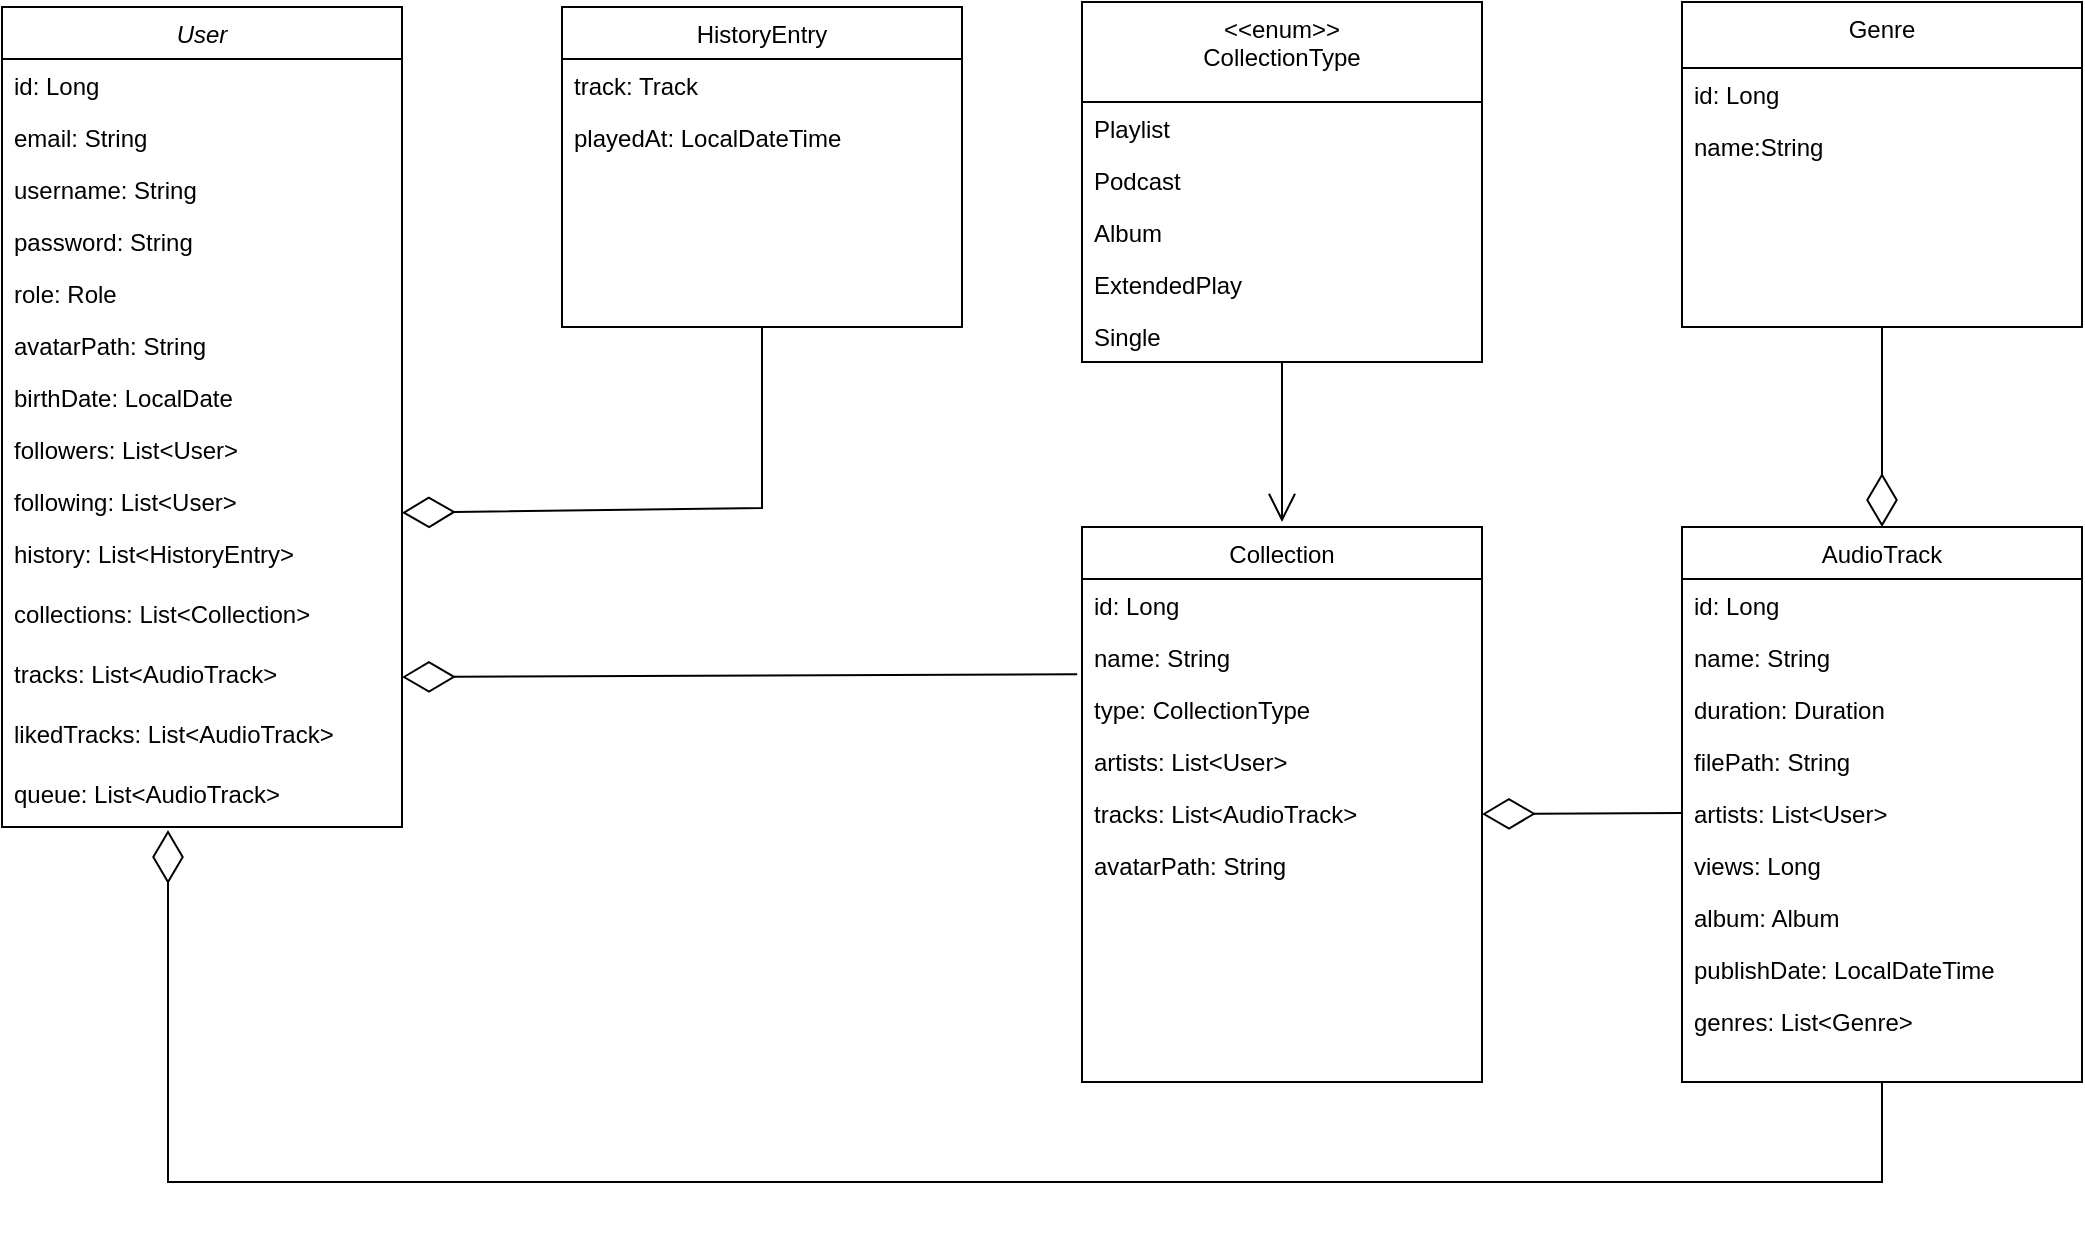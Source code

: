 <mxfile version="15.8.3" type="device"><diagram id="C5RBs43oDa-KdzZeNtuy" name="Page-1"><mxGraphModel dx="1189" dy="1152" grid="1" gridSize="10" guides="1" tooltips="1" connect="1" arrows="1" fold="1" page="1" pageScale="1" pageWidth="3300" pageHeight="4681" math="0" shadow="0"><root><mxCell id="WIyWlLk6GJQsqaUBKTNV-0"/><mxCell id="WIyWlLk6GJQsqaUBKTNV-1" parent="WIyWlLk6GJQsqaUBKTNV-0"/><mxCell id="zkfFHV4jXpPFQw0GAbJ--0" value="User" style="swimlane;fontStyle=2;align=center;verticalAlign=top;childLayout=stackLayout;horizontal=1;startSize=26;horizontalStack=0;resizeParent=1;resizeLast=0;collapsible=1;marginBottom=0;rounded=0;shadow=0;strokeWidth=1;" parent="WIyWlLk6GJQsqaUBKTNV-1" vertex="1"><mxGeometry x="600" y="392.5" width="200" height="410" as="geometry"><mxRectangle x="230" y="140" width="160" height="26" as="alternateBounds"/></mxGeometry></mxCell><mxCell id="zkfFHV4jXpPFQw0GAbJ--1" value="id: Long" style="text;align=left;verticalAlign=top;spacingLeft=4;spacingRight=4;overflow=hidden;rotatable=0;points=[[0,0.5],[1,0.5]];portConstraint=eastwest;" parent="zkfFHV4jXpPFQw0GAbJ--0" vertex="1"><mxGeometry y="26" width="200" height="26" as="geometry"/></mxCell><mxCell id="zkfFHV4jXpPFQw0GAbJ--2" value="email: String" style="text;align=left;verticalAlign=top;spacingLeft=4;spacingRight=4;overflow=hidden;rotatable=0;points=[[0,0.5],[1,0.5]];portConstraint=eastwest;rounded=0;shadow=0;html=0;" parent="zkfFHV4jXpPFQw0GAbJ--0" vertex="1"><mxGeometry y="52" width="200" height="26" as="geometry"/></mxCell><mxCell id="zkfFHV4jXpPFQw0GAbJ--3" value="username: String" style="text;align=left;verticalAlign=top;spacingLeft=4;spacingRight=4;overflow=hidden;rotatable=0;points=[[0,0.5],[1,0.5]];portConstraint=eastwest;rounded=0;shadow=0;html=0;" parent="zkfFHV4jXpPFQw0GAbJ--0" vertex="1"><mxGeometry y="78" width="200" height="26" as="geometry"/></mxCell><mxCell id="Kyqna485rWtQSCFZGmR7-0" value="password: String" style="text;align=left;verticalAlign=top;spacingLeft=4;spacingRight=4;overflow=hidden;rotatable=0;points=[[0,0.5],[1,0.5]];portConstraint=eastwest;rounded=0;shadow=0;html=0;" parent="zkfFHV4jXpPFQw0GAbJ--0" vertex="1"><mxGeometry y="104" width="200" height="26" as="geometry"/></mxCell><mxCell id="Kyqna485rWtQSCFZGmR7-1" value="role: Role" style="text;align=left;verticalAlign=top;spacingLeft=4;spacingRight=4;overflow=hidden;rotatable=0;points=[[0,0.5],[1,0.5]];portConstraint=eastwest;rounded=0;shadow=0;html=0;" parent="zkfFHV4jXpPFQw0GAbJ--0" vertex="1"><mxGeometry y="130" width="200" height="26" as="geometry"/></mxCell><mxCell id="Kyqna485rWtQSCFZGmR7-3" value="avatarPath: String" style="text;align=left;verticalAlign=top;spacingLeft=4;spacingRight=4;overflow=hidden;rotatable=0;points=[[0,0.5],[1,0.5]];portConstraint=eastwest;rounded=0;shadow=0;html=0;" parent="zkfFHV4jXpPFQw0GAbJ--0" vertex="1"><mxGeometry y="156" width="200" height="26" as="geometry"/></mxCell><mxCell id="Kyqna485rWtQSCFZGmR7-26" value="birthDate: LocalDate" style="text;align=left;verticalAlign=top;spacingLeft=4;spacingRight=4;overflow=hidden;rotatable=0;points=[[0,0.5],[1,0.5]];portConstraint=eastwest;rounded=0;shadow=0;html=0;" parent="zkfFHV4jXpPFQw0GAbJ--0" vertex="1"><mxGeometry y="182" width="200" height="26" as="geometry"/></mxCell><mxCell id="Kyqna485rWtQSCFZGmR7-19" value="followers: List&lt;User&gt;" style="text;align=left;verticalAlign=top;spacingLeft=4;spacingRight=4;overflow=hidden;rotatable=0;points=[[0,0.5],[1,0.5]];portConstraint=eastwest;rounded=0;shadow=0;html=0;" parent="zkfFHV4jXpPFQw0GAbJ--0" vertex="1"><mxGeometry y="208" width="200" height="26" as="geometry"/></mxCell><mxCell id="Kyqna485rWtQSCFZGmR7-20" value="following: List&lt;User&gt;" style="text;align=left;verticalAlign=top;spacingLeft=4;spacingRight=4;overflow=hidden;rotatable=0;points=[[0,0.5],[1,0.5]];portConstraint=eastwest;rounded=0;shadow=0;html=0;" parent="zkfFHV4jXpPFQw0GAbJ--0" vertex="1"><mxGeometry y="234" width="200" height="26" as="geometry"/></mxCell><mxCell id="Kyqna485rWtQSCFZGmR7-36" value="history: List&lt;HistoryEntry&gt;" style="text;align=left;verticalAlign=top;spacingLeft=4;spacingRight=4;overflow=hidden;rotatable=0;points=[[0,0.5],[1,0.5]];portConstraint=eastwest;rounded=0;shadow=0;html=0;" parent="zkfFHV4jXpPFQw0GAbJ--0" vertex="1"><mxGeometry y="260" width="200" height="30" as="geometry"/></mxCell><mxCell id="Kyqna485rWtQSCFZGmR7-56" value="collections: List&lt;Collection&gt;" style="text;align=left;verticalAlign=top;spacingLeft=4;spacingRight=4;overflow=hidden;rotatable=0;points=[[0,0.5],[1,0.5]];portConstraint=eastwest;rounded=0;shadow=0;html=0;" parent="zkfFHV4jXpPFQw0GAbJ--0" vertex="1"><mxGeometry y="290" width="200" height="30" as="geometry"/></mxCell><mxCell id="Kyqna485rWtQSCFZGmR7-57" value="tracks: List&lt;AudioTrack&gt;" style="text;align=left;verticalAlign=top;spacingLeft=4;spacingRight=4;overflow=hidden;rotatable=0;points=[[0,0.5],[1,0.5]];portConstraint=eastwest;rounded=0;shadow=0;html=0;" parent="zkfFHV4jXpPFQw0GAbJ--0" vertex="1"><mxGeometry y="320" width="200" height="30" as="geometry"/></mxCell><mxCell id="Kyqna485rWtQSCFZGmR7-58" value="likedTracks: List&lt;AudioTrack&gt;" style="text;align=left;verticalAlign=top;spacingLeft=4;spacingRight=4;overflow=hidden;rotatable=0;points=[[0,0.5],[1,0.5]];portConstraint=eastwest;rounded=0;shadow=0;html=0;" parent="zkfFHV4jXpPFQw0GAbJ--0" vertex="1"><mxGeometry y="350" width="200" height="30" as="geometry"/></mxCell><mxCell id="r28nuRlkp_L4Fc1ZCkIu-18" value="queue: List&lt;AudioTrack&gt;" style="text;align=left;verticalAlign=top;spacingLeft=4;spacingRight=4;overflow=hidden;rotatable=0;points=[[0,0.5],[1,0.5]];portConstraint=eastwest;rounded=0;shadow=0;html=0;" vertex="1" parent="zkfFHV4jXpPFQw0GAbJ--0"><mxGeometry y="380" width="200" height="30" as="geometry"/></mxCell><mxCell id="Kyqna485rWtQSCFZGmR7-6" value="Collection" style="swimlane;fontStyle=0;align=center;verticalAlign=top;childLayout=stackLayout;horizontal=1;startSize=26;horizontalStack=0;resizeParent=1;resizeLast=0;collapsible=1;marginBottom=0;rounded=0;shadow=0;strokeWidth=1;" parent="WIyWlLk6GJQsqaUBKTNV-1" vertex="1"><mxGeometry x="1140" y="652.5" width="200" height="277.5" as="geometry"><mxRectangle x="340" y="380" width="170" height="26" as="alternateBounds"/></mxGeometry></mxCell><mxCell id="Kyqna485rWtQSCFZGmR7-33" value="id: Long" style="text;align=left;verticalAlign=top;spacingLeft=4;spacingRight=4;overflow=hidden;rotatable=0;points=[[0,0.5],[1,0.5]];portConstraint=eastwest;" parent="Kyqna485rWtQSCFZGmR7-6" vertex="1"><mxGeometry y="26" width="200" height="26" as="geometry"/></mxCell><mxCell id="Kyqna485rWtQSCFZGmR7-7" value="name: String" style="text;align=left;verticalAlign=top;spacingLeft=4;spacingRight=4;overflow=hidden;rotatable=0;points=[[0,0.5],[1,0.5]];portConstraint=eastwest;" parent="Kyqna485rWtQSCFZGmR7-6" vertex="1"><mxGeometry y="52" width="200" height="26" as="geometry"/></mxCell><mxCell id="Kyqna485rWtQSCFZGmR7-46" value="type: CollectionType" style="text;align=left;verticalAlign=top;spacingLeft=4;spacingRight=4;overflow=hidden;rotatable=0;points=[[0,0.5],[1,0.5]];portConstraint=eastwest;" parent="Kyqna485rWtQSCFZGmR7-6" vertex="1"><mxGeometry y="78" width="200" height="26" as="geometry"/></mxCell><mxCell id="Kyqna485rWtQSCFZGmR7-22" value="artists: List&lt;User&gt;" style="text;align=left;verticalAlign=top;spacingLeft=4;spacingRight=4;overflow=hidden;rotatable=0;points=[[0,0.5],[1,0.5]];portConstraint=eastwest;" parent="Kyqna485rWtQSCFZGmR7-6" vertex="1"><mxGeometry y="104" width="200" height="26" as="geometry"/></mxCell><mxCell id="Kyqna485rWtQSCFZGmR7-11" value="tracks: List&lt;AudioTrack&gt;" style="text;align=left;verticalAlign=top;spacingLeft=4;spacingRight=4;overflow=hidden;rotatable=0;points=[[0,0.5],[1,0.5]];portConstraint=eastwest;" parent="Kyqna485rWtQSCFZGmR7-6" vertex="1"><mxGeometry y="130" width="200" height="26" as="geometry"/></mxCell><mxCell id="Kyqna485rWtQSCFZGmR7-70" value="avatarPath: String" style="text;align=left;verticalAlign=top;spacingLeft=4;spacingRight=4;overflow=hidden;rotatable=0;points=[[0,0.5],[1,0.5]];portConstraint=eastwest;" parent="Kyqna485rWtQSCFZGmR7-6" vertex="1"><mxGeometry y="156" width="200" height="26" as="geometry"/></mxCell><mxCell id="Kyqna485rWtQSCFZGmR7-12" value="AudioTrack" style="swimlane;fontStyle=0;align=center;verticalAlign=top;childLayout=stackLayout;horizontal=1;startSize=26;horizontalStack=0;resizeParent=1;resizeLast=0;collapsible=1;marginBottom=0;rounded=0;shadow=0;strokeWidth=1;flipH=0;flipV=0;" parent="WIyWlLk6GJQsqaUBKTNV-1" vertex="1"><mxGeometry x="1440" y="652.5" width="200" height="277.5" as="geometry"><mxRectangle x="340" y="380" width="170" height="26" as="alternateBounds"/></mxGeometry></mxCell><mxCell id="Kyqna485rWtQSCFZGmR7-34" value="id: Long" style="text;align=left;verticalAlign=top;spacingLeft=4;spacingRight=4;overflow=hidden;rotatable=0;points=[[0,0.5],[1,0.5]];portConstraint=eastwest;" parent="Kyqna485rWtQSCFZGmR7-12" vertex="1"><mxGeometry y="26" width="200" height="26" as="geometry"/></mxCell><mxCell id="Kyqna485rWtQSCFZGmR7-13" value="name: String" style="text;align=left;verticalAlign=top;spacingLeft=4;spacingRight=4;overflow=hidden;rotatable=0;points=[[0,0.5],[1,0.5]];portConstraint=eastwest;" parent="Kyqna485rWtQSCFZGmR7-12" vertex="1"><mxGeometry y="52" width="200" height="26" as="geometry"/></mxCell><mxCell id="Kyqna485rWtQSCFZGmR7-14" value="duration: Duration" style="text;align=left;verticalAlign=top;spacingLeft=4;spacingRight=4;overflow=hidden;rotatable=0;points=[[0,0.5],[1,0.5]];portConstraint=eastwest;" parent="Kyqna485rWtQSCFZGmR7-12" vertex="1"><mxGeometry y="78" width="200" height="26" as="geometry"/></mxCell><mxCell id="Kyqna485rWtQSCFZGmR7-15" value="filePath: String" style="text;align=left;verticalAlign=top;spacingLeft=4;spacingRight=4;overflow=hidden;rotatable=0;points=[[0,0.5],[1,0.5]];portConstraint=eastwest;" parent="Kyqna485rWtQSCFZGmR7-12" vertex="1"><mxGeometry y="104" width="200" height="26" as="geometry"/></mxCell><mxCell id="Kyqna485rWtQSCFZGmR7-16" value="artists: List&lt;User&gt;" style="text;align=left;verticalAlign=top;spacingLeft=4;spacingRight=4;overflow=hidden;rotatable=0;points=[[0,0.5],[1,0.5]];portConstraint=eastwest;" parent="Kyqna485rWtQSCFZGmR7-12" vertex="1"><mxGeometry y="130" width="200" height="26" as="geometry"/></mxCell><mxCell id="Kyqna485rWtQSCFZGmR7-18" value="views: Long" style="text;align=left;verticalAlign=top;spacingLeft=4;spacingRight=4;overflow=hidden;rotatable=0;points=[[0,0.5],[1,0.5]];portConstraint=eastwest;" parent="Kyqna485rWtQSCFZGmR7-12" vertex="1"><mxGeometry y="156" width="200" height="26" as="geometry"/></mxCell><mxCell id="Kyqna485rWtQSCFZGmR7-44" value="album: Album" style="text;align=left;verticalAlign=top;spacingLeft=4;spacingRight=4;overflow=hidden;rotatable=0;points=[[0,0.5],[1,0.5]];portConstraint=eastwest;" parent="Kyqna485rWtQSCFZGmR7-12" vertex="1"><mxGeometry y="182" width="200" height="26" as="geometry"/></mxCell><mxCell id="Kyqna485rWtQSCFZGmR7-52" value="publishDate: LocalDateTime" style="text;align=left;verticalAlign=top;spacingLeft=4;spacingRight=4;overflow=hidden;rotatable=0;points=[[0,0.5],[1,0.5]];portConstraint=eastwest;" parent="Kyqna485rWtQSCFZGmR7-12" vertex="1"><mxGeometry y="208" width="200" height="26" as="geometry"/></mxCell><mxCell id="Kyqna485rWtQSCFZGmR7-64" value="genres: List&lt;Genre&gt;" style="text;align=left;verticalAlign=top;spacingLeft=4;spacingRight=4;overflow=hidden;rotatable=0;points=[[0,0.5],[1,0.5]];portConstraint=eastwest;" parent="Kyqna485rWtQSCFZGmR7-12" vertex="1"><mxGeometry y="234" width="200" height="26" as="geometry"/></mxCell><mxCell id="Kyqna485rWtQSCFZGmR7-27" value="HistoryEntry" style="swimlane;fontStyle=0;align=center;verticalAlign=top;childLayout=stackLayout;horizontal=1;startSize=26;horizontalStack=0;resizeParent=1;resizeLast=0;collapsible=1;marginBottom=0;rounded=0;shadow=0;strokeWidth=1;" parent="WIyWlLk6GJQsqaUBKTNV-1" vertex="1"><mxGeometry x="880" y="392.5" width="200" height="160" as="geometry"><mxRectangle x="340" y="380" width="170" height="26" as="alternateBounds"/></mxGeometry></mxCell><mxCell id="Kyqna485rWtQSCFZGmR7-28" value="track: Track" style="text;align=left;verticalAlign=top;spacingLeft=4;spacingRight=4;overflow=hidden;rotatable=0;points=[[0,0.5],[1,0.5]];portConstraint=eastwest;" parent="Kyqna485rWtQSCFZGmR7-27" vertex="1"><mxGeometry y="26" width="200" height="26" as="geometry"/></mxCell><mxCell id="Kyqna485rWtQSCFZGmR7-29" value="playedAt: LocalDateTime" style="text;align=left;verticalAlign=top;spacingLeft=4;spacingRight=4;overflow=hidden;rotatable=0;points=[[0,0.5],[1,0.5]];portConstraint=eastwest;" parent="Kyqna485rWtQSCFZGmR7-27" vertex="1"><mxGeometry y="52" width="200" height="26" as="geometry"/></mxCell><mxCell id="Kyqna485rWtQSCFZGmR7-37" value="&lt;&lt;enum&gt;&gt;&#10;CollectionType" style="swimlane;fontStyle=0;align=center;verticalAlign=top;childLayout=stackLayout;horizontal=1;startSize=50;horizontalStack=0;resizeParent=1;resizeLast=0;collapsible=1;marginBottom=0;rounded=0;shadow=0;strokeWidth=1;" parent="WIyWlLk6GJQsqaUBKTNV-1" vertex="1"><mxGeometry x="1140" y="390" width="200" height="180" as="geometry"><mxRectangle x="360" y="410" width="170" height="26" as="alternateBounds"/></mxGeometry></mxCell><mxCell id="Kyqna485rWtQSCFZGmR7-48" value="Playlist" style="text;align=left;verticalAlign=top;spacingLeft=4;spacingRight=4;overflow=hidden;rotatable=0;points=[[0,0.5],[1,0.5]];portConstraint=eastwest;" parent="Kyqna485rWtQSCFZGmR7-37" vertex="1"><mxGeometry y="50" width="200" height="26" as="geometry"/></mxCell><mxCell id="Kyqna485rWtQSCFZGmR7-49" value="Podcast" style="text;align=left;verticalAlign=top;spacingLeft=4;spacingRight=4;overflow=hidden;rotatable=0;points=[[0,0.5],[1,0.5]];portConstraint=eastwest;" parent="Kyqna485rWtQSCFZGmR7-37" vertex="1"><mxGeometry y="76" width="200" height="26" as="geometry"/></mxCell><mxCell id="Kyqna485rWtQSCFZGmR7-50" value="Album" style="text;align=left;verticalAlign=top;spacingLeft=4;spacingRight=4;overflow=hidden;rotatable=0;points=[[0,0.5],[1,0.5]];portConstraint=eastwest;" parent="Kyqna485rWtQSCFZGmR7-37" vertex="1"><mxGeometry y="102" width="200" height="26" as="geometry"/></mxCell><mxCell id="Kyqna485rWtQSCFZGmR7-73" value="ExtendedPlay" style="text;align=left;verticalAlign=top;spacingLeft=4;spacingRight=4;overflow=hidden;rotatable=0;points=[[0,0.5],[1,0.5]];portConstraint=eastwest;" parent="Kyqna485rWtQSCFZGmR7-37" vertex="1"><mxGeometry y="128" width="200" height="26" as="geometry"/></mxCell><mxCell id="Kyqna485rWtQSCFZGmR7-51" value="Single" style="text;align=left;verticalAlign=top;spacingLeft=4;spacingRight=4;overflow=hidden;rotatable=0;points=[[0,0.5],[1,0.5]];portConstraint=eastwest;" parent="Kyqna485rWtQSCFZGmR7-37" vertex="1"><mxGeometry y="154" width="200" height="26" as="geometry"/></mxCell><mxCell id="Kyqna485rWtQSCFZGmR7-59" value="Genre" style="swimlane;fontStyle=0;align=center;verticalAlign=top;childLayout=stackLayout;horizontal=1;startSize=33;horizontalStack=0;resizeParent=1;resizeLast=0;collapsible=1;marginBottom=0;rounded=0;shadow=0;strokeWidth=1;" parent="WIyWlLk6GJQsqaUBKTNV-1" vertex="1"><mxGeometry x="1440" y="390" width="200" height="162.5" as="geometry"><mxRectangle x="360" y="410" width="170" height="26" as="alternateBounds"/></mxGeometry></mxCell><mxCell id="Kyqna485rWtQSCFZGmR7-60" value="id: Long" style="text;align=left;verticalAlign=top;spacingLeft=4;spacingRight=4;overflow=hidden;rotatable=0;points=[[0,0.5],[1,0.5]];portConstraint=eastwest;" parent="Kyqna485rWtQSCFZGmR7-59" vertex="1"><mxGeometry y="33" width="200" height="26" as="geometry"/></mxCell><mxCell id="Kyqna485rWtQSCFZGmR7-61" value="name:String" style="text;align=left;verticalAlign=top;spacingLeft=4;spacingRight=4;overflow=hidden;rotatable=0;points=[[0,0.5],[1,0.5]];portConstraint=eastwest;" parent="Kyqna485rWtQSCFZGmR7-59" vertex="1"><mxGeometry y="59" width="200" height="26" as="geometry"/></mxCell><mxCell id="Kyqna485rWtQSCFZGmR7-66" value="" style="endArrow=open;endFill=1;endSize=12;html=1;rounded=0;exitX=0.5;exitY=1;exitDx=0;exitDy=0;" parent="WIyWlLk6GJQsqaUBKTNV-1" source="Kyqna485rWtQSCFZGmR7-37" edge="1"><mxGeometry width="160" relative="1" as="geometry"><mxPoint x="1040" y="910" as="sourcePoint"/><mxPoint x="1240" y="650" as="targetPoint"/></mxGeometry></mxCell><mxCell id="Kyqna485rWtQSCFZGmR7-67" value="" style="endArrow=diamondThin;endFill=0;endSize=24;html=1;rounded=0;exitX=0;exitY=0.5;exitDx=0;exitDy=0;" parent="WIyWlLk6GJQsqaUBKTNV-1" source="Kyqna485rWtQSCFZGmR7-16" edge="1"><mxGeometry width="160" relative="1" as="geometry"><mxPoint x="1040" y="910" as="sourcePoint"/><mxPoint x="1340" y="796" as="targetPoint"/><Array as="points"/></mxGeometry></mxCell><mxCell id="Kyqna485rWtQSCFZGmR7-68" value="" style="endArrow=diamondThin;endFill=0;endSize=24;html=1;rounded=0;exitX=0.5;exitY=1;exitDx=0;exitDy=0;" parent="WIyWlLk6GJQsqaUBKTNV-1" source="Kyqna485rWtQSCFZGmR7-59" target="Kyqna485rWtQSCFZGmR7-12" edge="1"><mxGeometry width="160" relative="1" as="geometry"><mxPoint x="1200" y="800" as="sourcePoint"/><mxPoint x="1360" y="800" as="targetPoint"/></mxGeometry></mxCell><mxCell id="Kyqna485rWtQSCFZGmR7-69" value="" style="endArrow=diamondThin;endFill=0;endSize=24;html=1;rounded=0;exitX=0.5;exitY=1;exitDx=0;exitDy=0;entryX=1;entryY=0.724;entryDx=0;entryDy=0;entryPerimeter=0;" parent="WIyWlLk6GJQsqaUBKTNV-1" source="Kyqna485rWtQSCFZGmR7-27" target="Kyqna485rWtQSCFZGmR7-20" edge="1"><mxGeometry width="160" relative="1" as="geometry"><mxPoint x="1200" y="800" as="sourcePoint"/><mxPoint x="1360" y="800" as="targetPoint"/><Array as="points"><mxPoint x="980" y="643"/></Array></mxGeometry></mxCell><mxCell id="Kyqna485rWtQSCFZGmR7-71" value="" style="endArrow=diamondThin;endFill=0;endSize=24;html=1;rounded=0;exitX=-0.012;exitY=0.833;exitDx=0;exitDy=0;entryX=1;entryY=0.5;entryDx=0;entryDy=0;exitPerimeter=0;" parent="WIyWlLk6GJQsqaUBKTNV-1" source="Kyqna485rWtQSCFZGmR7-7" target="Kyqna485rWtQSCFZGmR7-57" edge="1"><mxGeometry width="160" relative="1" as="geometry"><mxPoint x="1200" y="800" as="sourcePoint"/><mxPoint x="1360" y="800" as="targetPoint"/></mxGeometry></mxCell><mxCell id="r28nuRlkp_L4Fc1ZCkIu-19" value="" style="endArrow=diamondThin;endFill=0;endSize=24;html=1;rounded=0;exitX=0.5;exitY=1;exitDx=0;exitDy=0;entryX=0.415;entryY=1.05;entryDx=0;entryDy=0;entryPerimeter=0;" edge="1" parent="WIyWlLk6GJQsqaUBKTNV-1" source="Kyqna485rWtQSCFZGmR7-12" target="r28nuRlkp_L4Fc1ZCkIu-18"><mxGeometry width="160" relative="1" as="geometry"><mxPoint x="1450" y="805.5" as="sourcePoint"/><mxPoint x="1350" y="806" as="targetPoint"/><Array as="points"><mxPoint x="1540" y="980"/><mxPoint x="683" y="980"/></Array></mxGeometry></mxCell></root></mxGraphModel></diagram></mxfile>